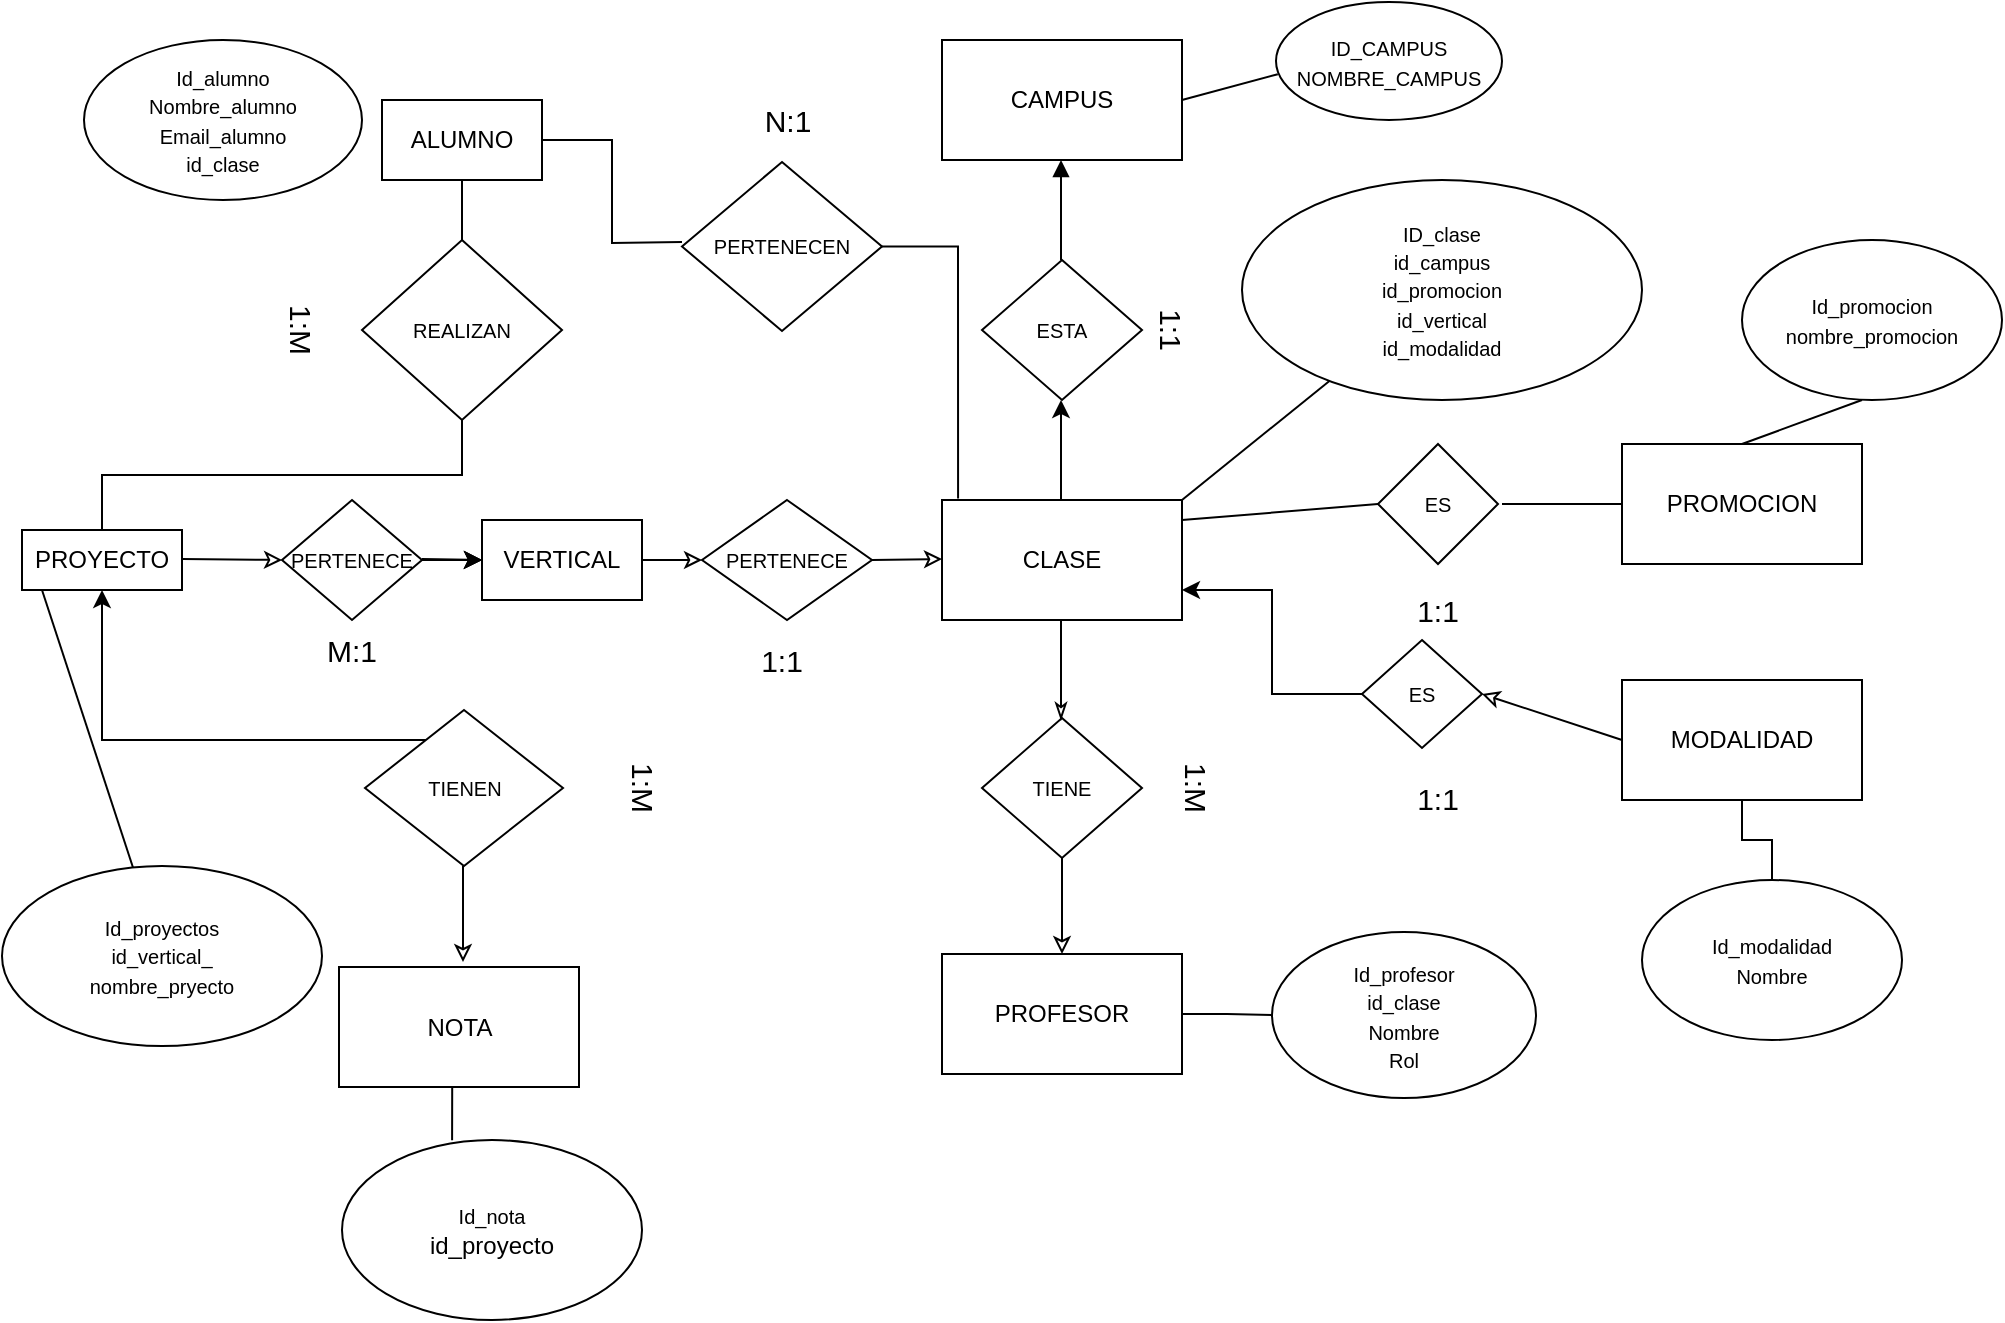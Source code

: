 <mxfile version="28.2.8">
  <diagram name="Página-1" id="Y8Y-GzN4RDJBA8T14V5i">
    <mxGraphModel dx="1042" dy="527" grid="1" gridSize="10" guides="1" tooltips="1" connect="1" arrows="1" fold="1" page="1" pageScale="1" pageWidth="1169" pageHeight="827" math="0" shadow="0">
      <root>
        <mxCell id="0" />
        <mxCell id="1" parent="0" />
        <mxCell id="r6ukXJbj-G3i03R8Q8le-1" value="CLASE" style="rounded=0;whiteSpace=wrap;html=1;" parent="1" vertex="1">
          <mxGeometry x="470" y="250" width="120" height="60" as="geometry" />
        </mxCell>
        <mxCell id="r6ukXJbj-G3i03R8Q8le-2" value="&lt;font style=&quot;font-size: 10px;&quot;&gt;ESTA&lt;/font&gt;" style="rhombus;whiteSpace=wrap;html=1;" parent="1" vertex="1">
          <mxGeometry x="490" y="130" width="80" height="70" as="geometry" />
        </mxCell>
        <mxCell id="r6ukXJbj-G3i03R8Q8le-53" value="" style="edgeStyle=orthogonalEdgeStyle;rounded=0;orthogonalLoop=1;jettySize=auto;html=1;entryX=1;entryY=0.75;entryDx=0;entryDy=0;" parent="1" source="r6ukXJbj-G3i03R8Q8le-3" target="r6ukXJbj-G3i03R8Q8le-1" edge="1">
          <mxGeometry relative="1" as="geometry" />
        </mxCell>
        <mxCell id="r6ukXJbj-G3i03R8Q8le-3" value="&lt;font style=&quot;font-size: 10px;&quot;&gt;ES&lt;/font&gt;" style="rhombus;whiteSpace=wrap;html=1;" parent="1" vertex="1">
          <mxGeometry x="680" y="320" width="60" height="54" as="geometry" />
        </mxCell>
        <mxCell id="r6ukXJbj-G3i03R8Q8le-4" value="&lt;font style=&quot;font-size: 10px;&quot;&gt;PERTENECE&lt;/font&gt;" style="rhombus;whiteSpace=wrap;html=1;" parent="1" vertex="1">
          <mxGeometry x="350" y="250" width="85" height="60" as="geometry" />
        </mxCell>
        <mxCell id="r6ukXJbj-G3i03R8Q8le-5" value="&lt;font style=&quot;font-size: 10px;&quot;&gt;TIENE&lt;/font&gt;" style="rhombus;whiteSpace=wrap;html=1;" parent="1" vertex="1">
          <mxGeometry x="490" y="359" width="80" height="70" as="geometry" />
        </mxCell>
        <mxCell id="r6ukXJbj-G3i03R8Q8le-6" value="CAMPUS" style="rounded=0;whiteSpace=wrap;html=1;" parent="1" vertex="1">
          <mxGeometry x="470" y="20" width="120" height="60" as="geometry" />
        </mxCell>
        <mxCell id="r6ukXJbj-G3i03R8Q8le-44" style="edgeStyle=orthogonalEdgeStyle;rounded=0;orthogonalLoop=1;jettySize=auto;html=1;exitX=0.5;exitY=1;exitDx=0;exitDy=0;entryX=0.5;entryY=0;entryDx=0;entryDy=0;endArrow=none;endFill=0;" parent="1" source="r6ukXJbj-G3i03R8Q8le-7" target="r6ukXJbj-G3i03R8Q8le-36" edge="1">
          <mxGeometry relative="1" as="geometry" />
        </mxCell>
        <mxCell id="r6ukXJbj-G3i03R8Q8le-7" value="MODALIDAD" style="rounded=0;whiteSpace=wrap;html=1;" parent="1" vertex="1">
          <mxGeometry x="810" y="340" width="120" height="60" as="geometry" />
        </mxCell>
        <mxCell id="r6ukXJbj-G3i03R8Q8le-46" style="edgeStyle=orthogonalEdgeStyle;rounded=0;orthogonalLoop=1;jettySize=auto;html=1;exitX=1;exitY=0.5;exitDx=0;exitDy=0;entryX=0;entryY=0.5;entryDx=0;entryDy=0;endArrow=none;endFill=0;" parent="1" source="r6ukXJbj-G3i03R8Q8le-8" target="r6ukXJbj-G3i03R8Q8le-37" edge="1">
          <mxGeometry relative="1" as="geometry" />
        </mxCell>
        <mxCell id="r6ukXJbj-G3i03R8Q8le-8" value="PROFESOR" style="rounded=0;whiteSpace=wrap;html=1;" parent="1" vertex="1">
          <mxGeometry x="470" y="477" width="120" height="60" as="geometry" />
        </mxCell>
        <mxCell id="r6ukXJbj-G3i03R8Q8le-10" value="NOTA" style="rounded=0;whiteSpace=wrap;html=1;" parent="1" vertex="1">
          <mxGeometry x="168.5" y="483.5" width="120" height="60" as="geometry" />
        </mxCell>
        <mxCell id="mA7yPU0vNVZNEWt-hB57-21" value="" style="edgeStyle=orthogonalEdgeStyle;rounded=0;orthogonalLoop=1;jettySize=auto;html=1;" edge="1" parent="1" source="r6ukXJbj-G3i03R8Q8le-11" target="mA7yPU0vNVZNEWt-hB57-1">
          <mxGeometry relative="1" as="geometry">
            <Array as="points">
              <mxPoint x="50" y="370" />
            </Array>
          </mxGeometry>
        </mxCell>
        <mxCell id="r6ukXJbj-G3i03R8Q8le-11" value="&lt;font style=&quot;font-size: 10px;&quot;&gt;TIENEN&lt;/font&gt;" style="rhombus;whiteSpace=wrap;html=1;" parent="1" vertex="1">
          <mxGeometry x="181.5" y="355" width="99" height="78" as="geometry" />
        </mxCell>
        <mxCell id="r6ukXJbj-G3i03R8Q8le-12" value="ALUMNO" style="rounded=0;whiteSpace=wrap;html=1;" parent="1" vertex="1">
          <mxGeometry x="190" y="50" width="80" height="40" as="geometry" />
        </mxCell>
        <mxCell id="r6ukXJbj-G3i03R8Q8le-13" value="" style="endArrow=none;html=1;rounded=0;entryX=0.5;entryY=1;entryDx=0;entryDy=0;exitX=0.5;exitY=0;exitDx=0;exitDy=0;endFill=0;startArrow=classic;startFill=0;" parent="1" source="r6ukXJbj-G3i03R8Q8le-8" target="r6ukXJbj-G3i03R8Q8le-5" edge="1">
          <mxGeometry width="50" height="50" relative="1" as="geometry">
            <mxPoint x="510" y="509" as="sourcePoint" />
            <mxPoint x="560" y="459" as="targetPoint" />
          </mxGeometry>
        </mxCell>
        <mxCell id="r6ukXJbj-G3i03R8Q8le-16" value="" style="endArrow=classic;html=1;rounded=0;entryX=1;entryY=0.5;entryDx=0;entryDy=0;exitX=0;exitY=0.5;exitDx=0;exitDy=0;endFill=0;" parent="1" source="r6ukXJbj-G3i03R8Q8le-7" edge="1" target="r6ukXJbj-G3i03R8Q8le-3">
          <mxGeometry width="50" height="50" relative="1" as="geometry">
            <mxPoint x="840" y="260" as="sourcePoint" />
            <mxPoint x="740" y="280" as="targetPoint" />
          </mxGeometry>
        </mxCell>
        <mxCell id="r6ukXJbj-G3i03R8Q8le-18" value="" style="endArrow=none;html=1;rounded=0;endFill=0;startArrow=classic;startFill=0;entryX=1;entryY=0.5;entryDx=0;entryDy=0;" parent="1" edge="1" target="r6ukXJbj-G3i03R8Q8le-4">
          <mxGeometry width="50" height="50" relative="1" as="geometry">
            <mxPoint x="470" y="279.5" as="sourcePoint" />
            <mxPoint x="400" y="280" as="targetPoint" />
          </mxGeometry>
        </mxCell>
        <mxCell id="r6ukXJbj-G3i03R8Q8le-19" value="" style="endArrow=none;html=1;rounded=0;exitX=0;exitY=0.5;exitDx=0;exitDy=0;startArrow=classic;startFill=0;entryX=1;entryY=0.5;entryDx=0;entryDy=0;" parent="1" edge="1" target="mA7yPU0vNVZNEWt-hB57-24" source="r6ukXJbj-G3i03R8Q8le-4">
          <mxGeometry width="50" height="50" relative="1" as="geometry">
            <mxPoint x="321" y="279.5" as="sourcePoint" />
            <mxPoint x="310" y="280" as="targetPoint" />
          </mxGeometry>
        </mxCell>
        <mxCell id="r6ukXJbj-G3i03R8Q8le-20" value="" style="endArrow=classicThin;html=1;rounded=0;endFill=0;" parent="1" edge="1">
          <mxGeometry width="50" height="50" relative="1" as="geometry">
            <mxPoint x="529.5" y="310" as="sourcePoint" />
            <mxPoint x="529.5" y="360" as="targetPoint" />
          </mxGeometry>
        </mxCell>
        <mxCell id="r6ukXJbj-G3i03R8Q8le-22" value="" style="endArrow=none;html=1;rounded=0;startArrow=classic;startFill=1;" parent="1" edge="1">
          <mxGeometry width="50" height="50" relative="1" as="geometry">
            <mxPoint x="529.5" y="200" as="sourcePoint" />
            <mxPoint x="529.5" y="250" as="targetPoint" />
          </mxGeometry>
        </mxCell>
        <mxCell id="r6ukXJbj-G3i03R8Q8le-23" value="" style="endArrow=none;html=1;rounded=0;endFill=0;startArrow=block;startFill=1;" parent="1" edge="1">
          <mxGeometry width="50" height="50" relative="1" as="geometry">
            <mxPoint x="529.5" y="80" as="sourcePoint" />
            <mxPoint x="529.5" y="130" as="targetPoint" />
          </mxGeometry>
        </mxCell>
        <mxCell id="r6ukXJbj-G3i03R8Q8le-29" value="&lt;font style=&quot;font-size: 15px;&quot;&gt;1:1&lt;/font&gt;" style="text;html=1;whiteSpace=wrap;strokeColor=none;fillColor=none;align=center;verticalAlign=middle;rounded=0;rotation=90;" parent="1" vertex="1">
          <mxGeometry x="555" y="150" width="60" height="30" as="geometry" />
        </mxCell>
        <mxCell id="r6ukXJbj-G3i03R8Q8le-30" value="&lt;font style=&quot;font-size: 15px;&quot;&gt;1:1&lt;/font&gt;" style="text;html=1;whiteSpace=wrap;strokeColor=none;fillColor=none;align=center;verticalAlign=middle;rounded=0;" parent="1" vertex="1">
          <mxGeometry x="688" y="384" width="60" height="30" as="geometry" />
        </mxCell>
        <mxCell id="r6ukXJbj-G3i03R8Q8le-31" value="&lt;font style=&quot;font-size: 15px;&quot;&gt;1:M&lt;/font&gt;" style="text;html=1;whiteSpace=wrap;strokeColor=none;fillColor=none;align=center;verticalAlign=middle;rounded=0;rotation=90;" parent="1" vertex="1">
          <mxGeometry x="560" y="379" width="75" height="30" as="geometry" />
        </mxCell>
        <mxCell id="r6ukXJbj-G3i03R8Q8le-33" value="&lt;font style=&quot;font-size: 15px;&quot;&gt;1:M&lt;/font&gt;" style="text;html=1;whiteSpace=wrap;strokeColor=none;fillColor=none;align=center;verticalAlign=middle;rounded=0;rotation=90;" parent="1" vertex="1">
          <mxGeometry x="291" y="379" width="60" height="30" as="geometry" />
        </mxCell>
        <mxCell id="r6ukXJbj-G3i03R8Q8le-35" value="&lt;font style=&quot;font-size: 10px;&quot;&gt;ID_CAMPUS&lt;/font&gt;&lt;div&gt;&lt;font style=&quot;font-size: 10px;&quot;&gt;NOMBRE_CAMPUS&lt;/font&gt;&lt;/div&gt;" style="ellipse;whiteSpace=wrap;html=1;" parent="1" vertex="1">
          <mxGeometry x="637" y="1" width="113" height="59" as="geometry" />
        </mxCell>
        <mxCell id="r6ukXJbj-G3i03R8Q8le-36" value="&lt;span style=&quot;font-size: 10px;&quot;&gt;Id_modalidad&lt;/span&gt;&lt;div&gt;&lt;span style=&quot;font-size: 10px;&quot;&gt;Nombre&lt;/span&gt;&lt;/div&gt;" style="ellipse;whiteSpace=wrap;html=1;" parent="1" vertex="1">
          <mxGeometry x="820" y="440" width="130" height="80" as="geometry" />
        </mxCell>
        <mxCell id="r6ukXJbj-G3i03R8Q8le-37" value="&lt;span style=&quot;font-size: 10px;&quot;&gt;Id_profesor&lt;/span&gt;&lt;div&gt;&lt;span style=&quot;font-size: 10px;&quot;&gt;id_clase&lt;br&gt;&lt;/span&gt;&lt;div&gt;&lt;span style=&quot;font-size: 10px;&quot;&gt;Nombre&lt;/span&gt;&lt;/div&gt;&lt;div&gt;&lt;span style=&quot;font-size: 10px;&quot;&gt;Rol&lt;/span&gt;&lt;/div&gt;&lt;/div&gt;" style="ellipse;whiteSpace=wrap;html=1;" parent="1" vertex="1">
          <mxGeometry x="635" y="466" width="132" height="83" as="geometry" />
        </mxCell>
        <mxCell id="r6ukXJbj-G3i03R8Q8le-38" value="&lt;span style=&quot;font-size: 10px;&quot;&gt;ID_clase&lt;/span&gt;&lt;div&gt;&lt;span style=&quot;font-size: 10px;&quot;&gt;id_campus&lt;br&gt;&lt;/span&gt;&lt;div&gt;&lt;span style=&quot;font-size: 10px;&quot;&gt;id_promocion&lt;br&gt;&lt;/span&gt;&lt;div&gt;&lt;span style=&quot;font-size: 10px;&quot;&gt;id_vertical&lt;/span&gt;&lt;/div&gt;&lt;/div&gt;&lt;div&gt;&lt;span style=&quot;font-size: 10px;&quot;&gt;id_modalidad&lt;/span&gt;&lt;/div&gt;&lt;/div&gt;" style="ellipse;whiteSpace=wrap;html=1;" parent="1" vertex="1">
          <mxGeometry x="620" y="90" width="200" height="110" as="geometry" />
        </mxCell>
        <mxCell id="r6ukXJbj-G3i03R8Q8le-40" value="&lt;span style=&quot;font-size: 10px;&quot;&gt;Id_nota&lt;/span&gt;&lt;div&gt;&lt;div&gt;id_proyecto&lt;/div&gt;&lt;/div&gt;" style="ellipse;whiteSpace=wrap;html=1;" parent="1" vertex="1">
          <mxGeometry x="170" y="570" width="150" height="90" as="geometry" />
        </mxCell>
        <mxCell id="r6ukXJbj-G3i03R8Q8le-41" value="" style="endArrow=none;html=1;rounded=0;endFill=0;" parent="1" target="r6ukXJbj-G3i03R8Q8le-38" edge="1">
          <mxGeometry width="50" height="50" relative="1" as="geometry">
            <mxPoint x="590" y="250" as="sourcePoint" />
            <mxPoint x="640" y="200" as="targetPoint" />
          </mxGeometry>
        </mxCell>
        <mxCell id="r6ukXJbj-G3i03R8Q8le-42" value="" style="endArrow=none;html=1;rounded=0;exitX=1;exitY=0.5;exitDx=0;exitDy=0;entryX=0.008;entryY=0.612;entryDx=0;entryDy=0;entryPerimeter=0;endFill=0;" parent="1" source="r6ukXJbj-G3i03R8Q8le-6" target="r6ukXJbj-G3i03R8Q8le-35" edge="1">
          <mxGeometry width="50" height="50" relative="1" as="geometry">
            <mxPoint x="502" y="120" as="sourcePoint" />
            <mxPoint x="635" y="53" as="targetPoint" />
          </mxGeometry>
        </mxCell>
        <mxCell id="r6ukXJbj-G3i03R8Q8le-49" style="edgeStyle=orthogonalEdgeStyle;rounded=0;orthogonalLoop=1;jettySize=auto;html=1;exitX=0.5;exitY=1;exitDx=0;exitDy=0;entryX=0.367;entryY=0.002;entryDx=0;entryDy=0;entryPerimeter=0;endArrow=none;endFill=0;" parent="1" source="r6ukXJbj-G3i03R8Q8le-10" target="r6ukXJbj-G3i03R8Q8le-40" edge="1">
          <mxGeometry relative="1" as="geometry" />
        </mxCell>
        <mxCell id="mA7yPU0vNVZNEWt-hB57-1" value="PROYECTO" style="rounded=0;whiteSpace=wrap;html=1;" vertex="1" parent="1">
          <mxGeometry x="10" y="265" width="80" height="30" as="geometry" />
        </mxCell>
        <mxCell id="mA7yPU0vNVZNEWt-hB57-8" value="&lt;span style=&quot;font-size: 10px;&quot;&gt;Id_proyectos&lt;/span&gt;&lt;div&gt;&lt;span style=&quot;font-size: 10px;&quot;&gt;id_vertical_&lt;/span&gt;&lt;/div&gt;&lt;div&gt;&lt;span style=&quot;font-size: 10px;&quot;&gt;nombre_pryecto&lt;/span&gt;&lt;/div&gt;" style="ellipse;whiteSpace=wrap;html=1;" vertex="1" parent="1">
          <mxGeometry y="433" width="160" height="90" as="geometry" />
        </mxCell>
        <mxCell id="mA7yPU0vNVZNEWt-hB57-9" value="&lt;font style=&quot;font-size: 10px;&quot;&gt;REALIZAN&lt;/font&gt;" style="rhombus;whiteSpace=wrap;html=1;" vertex="1" parent="1">
          <mxGeometry x="180" y="120" width="100" height="90" as="geometry" />
        </mxCell>
        <mxCell id="mA7yPU0vNVZNEWt-hB57-12" value="&lt;font style=&quot;font-size: 10px;&quot;&gt;PERTENECEN&lt;/font&gt;" style="rhombus;whiteSpace=wrap;html=1;" vertex="1" parent="1">
          <mxGeometry x="340" y="81" width="100" height="84.5" as="geometry" />
        </mxCell>
        <mxCell id="mA7yPU0vNVZNEWt-hB57-13" style="edgeStyle=orthogonalEdgeStyle;rounded=0;orthogonalLoop=1;jettySize=auto;html=1;entryX=1;entryY=0.5;entryDx=0;entryDy=0;endArrow=none;endFill=0;" edge="1" parent="1" target="r6ukXJbj-G3i03R8Q8le-12">
          <mxGeometry relative="1" as="geometry">
            <mxPoint x="340" y="121" as="sourcePoint" />
            <mxPoint x="310" y="190" as="targetPoint" />
          </mxGeometry>
        </mxCell>
        <mxCell id="mA7yPU0vNVZNEWt-hB57-14" style="edgeStyle=orthogonalEdgeStyle;rounded=0;orthogonalLoop=1;jettySize=auto;html=1;exitX=0.067;exitY=-0.013;exitDx=0;exitDy=0;entryX=1;entryY=0.5;entryDx=0;entryDy=0;endArrow=none;endFill=0;exitPerimeter=0;" edge="1" parent="1" source="r6ukXJbj-G3i03R8Q8le-1" target="mA7yPU0vNVZNEWt-hB57-12">
          <mxGeometry relative="1" as="geometry">
            <mxPoint x="478" y="161" as="sourcePoint" />
            <mxPoint x="400" y="110" as="targetPoint" />
          </mxGeometry>
        </mxCell>
        <mxCell id="mA7yPU0vNVZNEWt-hB57-15" value="&lt;span style=&quot;font-size: 10px;&quot;&gt;Id_alumno&lt;/span&gt;&lt;div&gt;&lt;span style=&quot;font-size: 10px;&quot;&gt;Nombre_alumno&lt;/span&gt;&lt;/div&gt;&lt;div&gt;&lt;span style=&quot;font-size: 10px;&quot;&gt;Email_alumno&lt;/span&gt;&lt;/div&gt;&lt;div&gt;&lt;span style=&quot;font-size: 10px;&quot;&gt;id_clase&lt;/span&gt;&lt;/div&gt;" style="ellipse;whiteSpace=wrap;html=1;" vertex="1" parent="1">
          <mxGeometry x="41" y="20" width="139" height="80" as="geometry" />
        </mxCell>
        <mxCell id="mA7yPU0vNVZNEWt-hB57-16" style="edgeStyle=orthogonalEdgeStyle;rounded=0;orthogonalLoop=1;jettySize=auto;html=1;exitX=0.5;exitY=0;exitDx=0;exitDy=0;entryX=0.5;entryY=1;entryDx=0;entryDy=0;endArrow=none;endFill=0;" edge="1" parent="1" source="mA7yPU0vNVZNEWt-hB57-9" target="r6ukXJbj-G3i03R8Q8le-12">
          <mxGeometry relative="1" as="geometry">
            <mxPoint x="258" y="131" as="sourcePoint" />
            <mxPoint x="180" y="80" as="targetPoint" />
          </mxGeometry>
        </mxCell>
        <mxCell id="mA7yPU0vNVZNEWt-hB57-18" style="edgeStyle=orthogonalEdgeStyle;rounded=0;orthogonalLoop=1;jettySize=auto;html=1;entryX=0.5;entryY=1;entryDx=0;entryDy=0;endArrow=none;endFill=0;exitX=0.5;exitY=0;exitDx=0;exitDy=0;" edge="1" parent="1" source="mA7yPU0vNVZNEWt-hB57-1" target="mA7yPU0vNVZNEWt-hB57-9">
          <mxGeometry relative="1" as="geometry">
            <mxPoint x="230" y="240" as="sourcePoint" />
            <mxPoint x="260" y="170" as="targetPoint" />
            <Array as="points" />
          </mxGeometry>
        </mxCell>
        <mxCell id="mA7yPU0vNVZNEWt-hB57-22" value="" style="endArrow=none;html=1;rounded=0;entryX=0.5;entryY=1;entryDx=0;entryDy=0;exitX=0.5;exitY=0;exitDx=0;exitDy=0;endFill=0;startArrow=classic;startFill=0;" edge="1" parent="1">
          <mxGeometry width="50" height="50" relative="1" as="geometry">
            <mxPoint x="230.5" y="481" as="sourcePoint" />
            <mxPoint x="230.5" y="433" as="targetPoint" />
          </mxGeometry>
        </mxCell>
        <mxCell id="mA7yPU0vNVZNEWt-hB57-24" value="VERTICAL" style="rounded=0;whiteSpace=wrap;html=1;" vertex="1" parent="1">
          <mxGeometry x="240" y="260" width="80" height="40" as="geometry" />
        </mxCell>
        <mxCell id="mA7yPU0vNVZNEWt-hB57-27" value="" style="edgeStyle=orthogonalEdgeStyle;rounded=0;orthogonalLoop=1;jettySize=auto;html=1;" edge="1" parent="1" source="mA7yPU0vNVZNEWt-hB57-25" target="mA7yPU0vNVZNEWt-hB57-24">
          <mxGeometry relative="1" as="geometry" />
        </mxCell>
        <mxCell id="mA7yPU0vNVZNEWt-hB57-28" value="" style="edgeStyle=orthogonalEdgeStyle;rounded=0;orthogonalLoop=1;jettySize=auto;html=1;" edge="1" parent="1" source="mA7yPU0vNVZNEWt-hB57-25" target="mA7yPU0vNVZNEWt-hB57-24">
          <mxGeometry relative="1" as="geometry" />
        </mxCell>
        <mxCell id="mA7yPU0vNVZNEWt-hB57-25" value="&lt;font style=&quot;font-size: 10px;&quot;&gt;PERTENECE&lt;/font&gt;" style="rhombus;whiteSpace=wrap;html=1;" vertex="1" parent="1">
          <mxGeometry x="140" y="250" width="70" height="60" as="geometry" />
        </mxCell>
        <mxCell id="mA7yPU0vNVZNEWt-hB57-26" value="" style="endArrow=none;html=1;rounded=0;startArrow=classic;startFill=0;entryX=1;entryY=0.5;entryDx=0;entryDy=0;" edge="1" parent="1">
          <mxGeometry width="50" height="50" relative="1" as="geometry">
            <mxPoint x="240" y="280" as="sourcePoint" />
            <mxPoint x="210" y="279.5" as="targetPoint" />
          </mxGeometry>
        </mxCell>
        <mxCell id="mA7yPU0vNVZNEWt-hB57-31" value="" style="endArrow=none;html=1;rounded=0;exitX=0;exitY=0.5;exitDx=0;exitDy=0;startArrow=classic;startFill=0;entryX=1;entryY=0.5;entryDx=0;entryDy=0;" edge="1" parent="1" source="mA7yPU0vNVZNEWt-hB57-25">
          <mxGeometry width="50" height="50" relative="1" as="geometry">
            <mxPoint x="135" y="279.5" as="sourcePoint" />
            <mxPoint x="90" y="279.5" as="targetPoint" />
          </mxGeometry>
        </mxCell>
        <mxCell id="mA7yPU0vNVZNEWt-hB57-32" value="&lt;font style=&quot;font-size: 15px;&quot;&gt;N:1&lt;/font&gt;" style="text;html=1;whiteSpace=wrap;strokeColor=none;fillColor=none;align=center;verticalAlign=middle;rounded=0;" vertex="1" parent="1">
          <mxGeometry x="362.5" y="45" width="60" height="30" as="geometry" />
        </mxCell>
        <mxCell id="mA7yPU0vNVZNEWt-hB57-33" value="&lt;font style=&quot;font-size: 15px;&quot;&gt;1:M&lt;/font&gt;" style="text;html=1;whiteSpace=wrap;strokeColor=none;fillColor=none;align=center;verticalAlign=middle;rounded=0;rotation=90;" vertex="1" parent="1">
          <mxGeometry x="120" y="150" width="60" height="30" as="geometry" />
        </mxCell>
        <mxCell id="mA7yPU0vNVZNEWt-hB57-34" value="&lt;span style=&quot;font-size: 15px;&quot;&gt;M:1&lt;/span&gt;" style="text;html=1;whiteSpace=wrap;strokeColor=none;fillColor=none;align=center;verticalAlign=middle;rounded=0;" vertex="1" parent="1">
          <mxGeometry x="145" y="310" width="60" height="30" as="geometry" />
        </mxCell>
        <mxCell id="mA7yPU0vNVZNEWt-hB57-35" value="&lt;font style=&quot;font-size: 15px;&quot;&gt;1:1&lt;/font&gt;" style="text;html=1;whiteSpace=wrap;strokeColor=none;fillColor=none;align=center;verticalAlign=middle;rounded=0;" vertex="1" parent="1">
          <mxGeometry x="360" y="315" width="60" height="30" as="geometry" />
        </mxCell>
        <mxCell id="mA7yPU0vNVZNEWt-hB57-36" value="" style="endArrow=none;html=1;rounded=0;endFill=0;entryX=0;entryY=0.5;entryDx=0;entryDy=0;" edge="1" parent="1" target="mA7yPU0vNVZNEWt-hB57-38">
          <mxGeometry width="50" height="50" relative="1" as="geometry">
            <mxPoint x="590" y="260" as="sourcePoint" />
            <mxPoint x="690" y="250" as="targetPoint" />
          </mxGeometry>
        </mxCell>
        <mxCell id="mA7yPU0vNVZNEWt-hB57-37" value="PROMOCION" style="rounded=0;whiteSpace=wrap;html=1;" vertex="1" parent="1">
          <mxGeometry x="810" y="222" width="120" height="60" as="geometry" />
        </mxCell>
        <mxCell id="mA7yPU0vNVZNEWt-hB57-38" value="&lt;font style=&quot;font-size: 10px;&quot;&gt;ES&lt;/font&gt;" style="rhombus;whiteSpace=wrap;html=1;" vertex="1" parent="1">
          <mxGeometry x="688" y="222" width="60" height="60" as="geometry" />
        </mxCell>
        <mxCell id="mA7yPU0vNVZNEWt-hB57-42" value="" style="endArrow=none;html=1;rounded=0;endFill=0;entryX=0;entryY=0.5;entryDx=0;entryDy=0;" edge="1" parent="1" target="mA7yPU0vNVZNEWt-hB57-37">
          <mxGeometry width="50" height="50" relative="1" as="geometry">
            <mxPoint x="750" y="252" as="sourcePoint" />
            <mxPoint x="768" y="260" as="targetPoint" />
          </mxGeometry>
        </mxCell>
        <mxCell id="mA7yPU0vNVZNEWt-hB57-43" value="&lt;span style=&quot;font-size: 10px;&quot;&gt;Id_promocion&lt;/span&gt;&lt;div&gt;&lt;span style=&quot;font-size: 10px;&quot;&gt;nombre_promocion&lt;/span&gt;&lt;/div&gt;" style="ellipse;whiteSpace=wrap;html=1;" vertex="1" parent="1">
          <mxGeometry x="870" y="120" width="130" height="80" as="geometry" />
        </mxCell>
        <mxCell id="mA7yPU0vNVZNEWt-hB57-44" value="" style="endArrow=none;html=1;rounded=0;endFill=0;entryX=0;entryY=0.5;entryDx=0;entryDy=0;exitX=0.5;exitY=0;exitDx=0;exitDy=0;" edge="1" parent="1" source="mA7yPU0vNVZNEWt-hB57-37">
          <mxGeometry width="50" height="50" relative="1" as="geometry">
            <mxPoint x="870" y="200" as="sourcePoint" />
            <mxPoint x="930" y="200" as="targetPoint" />
          </mxGeometry>
        </mxCell>
        <mxCell id="mA7yPU0vNVZNEWt-hB57-48" value="" style="endArrow=none;html=1;rounded=0;entryX=0.5;entryY=1;entryDx=0;entryDy=0;endFill=0;startArrow=none;startFill=0;" edge="1" parent="1" source="mA7yPU0vNVZNEWt-hB57-8">
          <mxGeometry width="50" height="50" relative="1" as="geometry">
            <mxPoint x="20" y="343" as="sourcePoint" />
            <mxPoint x="20" y="295" as="targetPoint" />
          </mxGeometry>
        </mxCell>
        <mxCell id="mA7yPU0vNVZNEWt-hB57-49" value="&lt;font style=&quot;font-size: 15px;&quot;&gt;1:1&lt;/font&gt;" style="text;html=1;whiteSpace=wrap;strokeColor=none;fillColor=none;align=center;verticalAlign=middle;rounded=0;" vertex="1" parent="1">
          <mxGeometry x="688" y="290" width="60" height="30" as="geometry" />
        </mxCell>
      </root>
    </mxGraphModel>
  </diagram>
</mxfile>
